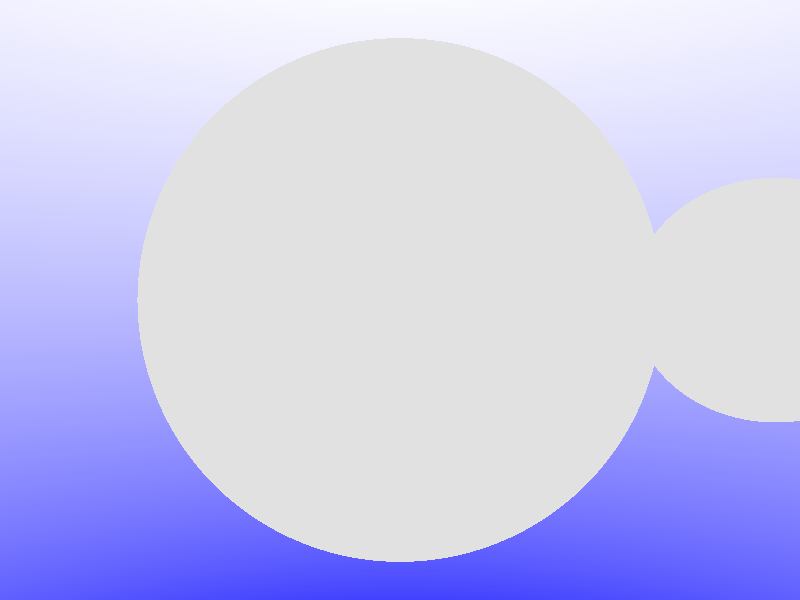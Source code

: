 #include "colors.inc"

global_settings{ ambient_light Green }

camera{
location<0,0,-5> //so it is infront and aligned
look_at<0,0,0> //where its' lens faces
}
light_source{
<4,6,-10>
color White
}
sky_sphere{
pigment{ gradient y color_map{[0 color Blue][1 color White]}
translate <0,-0.5,0>
}
}
sphere{
<0,0,0>, 2 //Location and radius!
pigment{ color Gray }
finish { ambient .3 }
}
sphere{
<3,0,0>, 1 
pigment{ color Gray }
}

